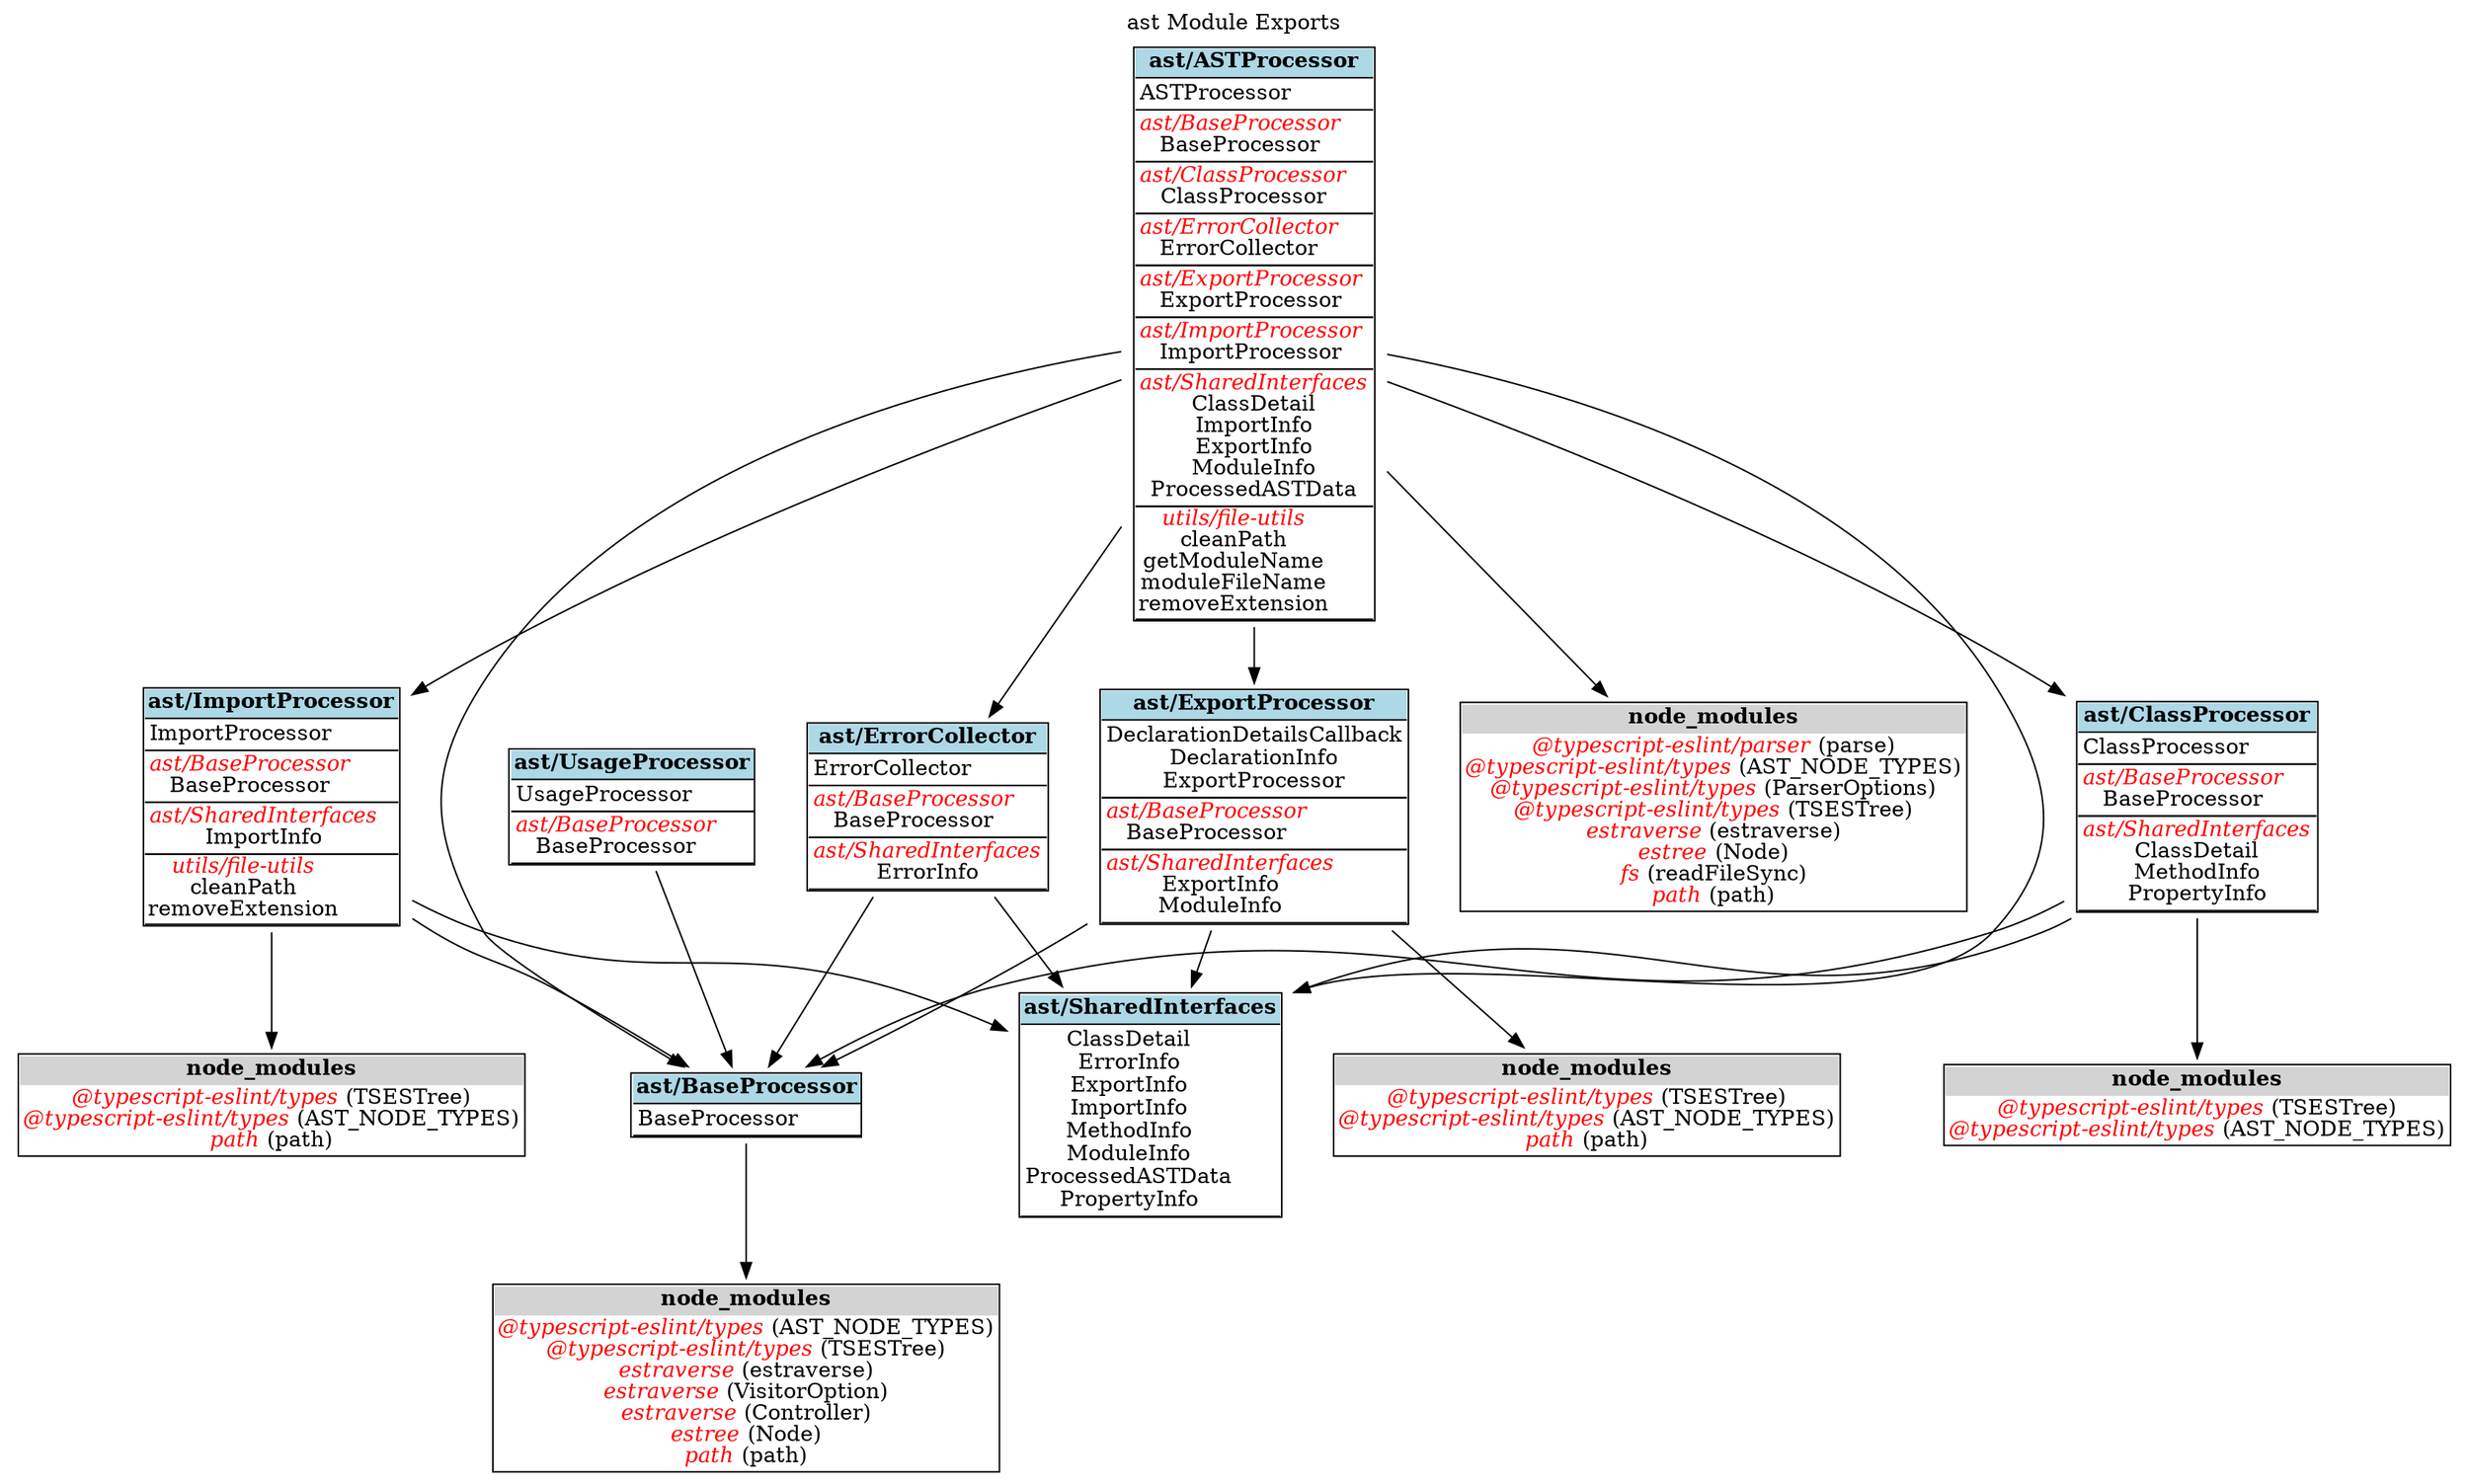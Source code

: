 digraph {label="ast Module Exports";
labelloc="t";
"ast/ASTProcessor" [shape=none, label=<<TABLE cellspacing="0" cellborder="0" align="left">
<TR><TD bgcolor="lightblue" align="center"><B>ast/ASTProcessor</B></TD></TR>
<TR><TD BORDER="1" SIDES="TB" align="left">
ASTProcessor<BR/>
</TD></TR>
<TR><TD BORDER="1" SIDES="TB" align="left">
<font color="red"><I>ast/BaseProcessor</I></font><BR/>
BaseProcessor<BR/>
</TD></TR>
<TR><TD BORDER="1" SIDES="TB" align="left">
<font color="red"><I>ast/ClassProcessor</I></font><BR/>
ClassProcessor<BR/>
</TD></TR>
<TR><TD BORDER="1" SIDES="TB" align="left">
<font color="red"><I>ast/ErrorCollector</I></font><BR/>
ErrorCollector<BR/>
</TD></TR>
<TR><TD BORDER="1" SIDES="TB" align="left">
<font color="red"><I>ast/ExportProcessor</I></font><BR/>
ExportProcessor<BR/>
</TD></TR>
<TR><TD BORDER="1" SIDES="TB" align="left">
<font color="red"><I>ast/ImportProcessor</I></font><BR/>
ImportProcessor<BR/>
</TD></TR>
<TR><TD BORDER="1" SIDES="TB" align="left">
<font color="red"><I>ast/SharedInterfaces</I></font><BR/>
ClassDetail<BR/>
ImportInfo<BR/>
ExportInfo<BR/>
ModuleInfo<BR/>
ProcessedASTData<BR/>
</TD></TR>
<TR><TD BORDER="1" SIDES="TB" cellpadding="1" align="left">
<font color="red"><I>utils/file-utils</I></font><BR/>
cleanPath<BR/>
getModuleName<BR/>
moduleFileName<BR/>
removeExtension<BR/>
</TD></TR>
</TABLE>>];
"ast/ASTProcessor-node_modules" [shape=none, label=<<TABLE cellspacing="0" cellborder="0" align="left">
<TR><TD bgcolor="lightgrey" align="center"><B>node_modules</B></TD></TR>
<TR><TD align="left">
<font color="red"><I>@typescript-eslint/parser</I></font> (parse)<BR/>
<font color="red"><I>@typescript-eslint/types</I></font> (AST_NODE_TYPES)<BR/>
<font color="red"><I>@typescript-eslint/types</I></font> (ParserOptions)<BR/>
<font color="red"><I>@typescript-eslint/types</I></font> (TSESTree)<BR/>
<font color="red"><I>estraverse</I></font> (estraverse)<BR/>
<font color="red"><I>estree</I></font> (Node)<BR/>
<font color="red"><I>fs</I></font> (readFileSync)<BR/>
<font color="red"><I>path</I></font> (path)<BR/>
</TD></TR>
</TABLE>>];
"ast/ASTProcessor"->"ast/ASTProcessor-node_modules";
"ast/BaseProcessor" [shape=none, label=<<TABLE cellspacing="0" cellborder="0" align="left">
<TR><TD bgcolor="lightblue" align="center"><B>ast/BaseProcessor</B></TD></TR>
<TR><TD BORDER="1" SIDES="TB" align="left">
BaseProcessor<BR/>
</TD></TR>
</TABLE>>];
"ast/BaseProcessor-node_modules" [shape=none, label=<<TABLE cellspacing="0" cellborder="0" align="left">
<TR><TD bgcolor="lightgrey" align="center"><B>node_modules</B></TD></TR>
<TR><TD align="left">
<font color="red"><I>@typescript-eslint/types</I></font> (AST_NODE_TYPES)<BR/>
<font color="red"><I>@typescript-eslint/types</I></font> (TSESTree)<BR/>
<font color="red"><I>estraverse</I></font> (estraverse)<BR/>
<font color="red"><I>estraverse</I></font> (VisitorOption)<BR/>
<font color="red"><I>estraverse</I></font> (Controller)<BR/>
<font color="red"><I>estree</I></font> (Node)<BR/>
<font color="red"><I>path</I></font> (path)<BR/>
</TD></TR>
</TABLE>>];
"ast/BaseProcessor"->"ast/BaseProcessor-node_modules";
"ast/ClassProcessor" [shape=none, label=<<TABLE cellspacing="0" cellborder="0" align="left">
<TR><TD bgcolor="lightblue" align="center"><B>ast/ClassProcessor</B></TD></TR>
<TR><TD BORDER="1" SIDES="TB" align="left">
ClassProcessor<BR/>
</TD></TR>
<TR><TD BORDER="1" SIDES="TB" align="left">
<font color="red"><I>ast/BaseProcessor</I></font><BR/>
BaseProcessor<BR/>
</TD></TR>
<TR><TD BORDER="1" SIDES="TB" align="left">
<font color="red"><I>ast/SharedInterfaces</I></font><BR/>
ClassDetail<BR/>
MethodInfo<BR/>
PropertyInfo<BR/>
</TD></TR>
</TABLE>>];
"ast/ClassProcessor-node_modules" [shape=none, label=<<TABLE cellspacing="0" cellborder="0" align="left">
<TR><TD bgcolor="lightgrey" align="center"><B>node_modules</B></TD></TR>
<TR><TD align="left">
<font color="red"><I>@typescript-eslint/types</I></font> (TSESTree)<BR/>
<font color="red"><I>@typescript-eslint/types</I></font> (AST_NODE_TYPES)<BR/>
</TD></TR>
</TABLE>>];
"ast/ClassProcessor"->"ast/ClassProcessor-node_modules";
"ast/ErrorCollector" [shape=none, label=<<TABLE cellspacing="0" cellborder="0" align="left">
<TR><TD bgcolor="lightblue" align="center"><B>ast/ErrorCollector</B></TD></TR>
<TR><TD BORDER="1" SIDES="TB" align="left">
ErrorCollector<BR/>
</TD></TR>
<TR><TD BORDER="1" SIDES="TB" align="left">
<font color="red"><I>ast/BaseProcessor</I></font><BR/>
BaseProcessor<BR/>
</TD></TR>
<TR><TD BORDER="1" SIDES="TB" align="left">
<font color="red"><I>ast/SharedInterfaces</I></font><BR/>
ErrorInfo<BR/>
</TD></TR>
</TABLE>>];
"ast/ExportProcessor" [shape=none, label=<<TABLE cellspacing="0" cellborder="0" align="left">
<TR><TD bgcolor="lightblue" align="center"><B>ast/ExportProcessor</B></TD></TR>
<TR><TD BORDER="1" SIDES="TB" align="left">
DeclarationDetailsCallback<BR/>
DeclarationInfo<BR/>
ExportProcessor<BR/>
</TD></TR>
<TR><TD BORDER="1" SIDES="TB" align="left">
<font color="red"><I>ast/BaseProcessor</I></font><BR/>
BaseProcessor<BR/>
</TD></TR>
<TR><TD BORDER="1" SIDES="TB" align="left">
<font color="red"><I>ast/SharedInterfaces</I></font><BR/>
ExportInfo<BR/>
ModuleInfo<BR/>
</TD></TR>
</TABLE>>];
"ast/ExportProcessor-node_modules" [shape=none, label=<<TABLE cellspacing="0" cellborder="0" align="left">
<TR><TD bgcolor="lightgrey" align="center"><B>node_modules</B></TD></TR>
<TR><TD align="left">
<font color="red"><I>@typescript-eslint/types</I></font> (TSESTree)<BR/>
<font color="red"><I>@typescript-eslint/types</I></font> (AST_NODE_TYPES)<BR/>
<font color="red"><I>path</I></font> (path)<BR/>
</TD></TR>
</TABLE>>];
"ast/ExportProcessor"->"ast/ExportProcessor-node_modules";
"ast/ImportProcessor" [shape=none, label=<<TABLE cellspacing="0" cellborder="0" align="left">
<TR><TD bgcolor="lightblue" align="center"><B>ast/ImportProcessor</B></TD></TR>
<TR><TD BORDER="1" SIDES="TB" align="left">
ImportProcessor<BR/>
</TD></TR>
<TR><TD BORDER="1" SIDES="TB" align="left">
<font color="red"><I>ast/BaseProcessor</I></font><BR/>
BaseProcessor<BR/>
</TD></TR>
<TR><TD BORDER="1" SIDES="TB" align="left">
<font color="red"><I>ast/SharedInterfaces</I></font><BR/>
ImportInfo<BR/>
</TD></TR>
<TR><TD BORDER="1" SIDES="TB" cellpadding="1" align="left">
<font color="red"><I>utils/file-utils</I></font><BR/>
cleanPath<BR/>
removeExtension<BR/>
</TD></TR>
</TABLE>>];
"ast/ImportProcessor-node_modules" [shape=none, label=<<TABLE cellspacing="0" cellborder="0" align="left">
<TR><TD bgcolor="lightgrey" align="center"><B>node_modules</B></TD></TR>
<TR><TD align="left">
<font color="red"><I>@typescript-eslint/types</I></font> (TSESTree)<BR/>
<font color="red"><I>@typescript-eslint/types</I></font> (AST_NODE_TYPES)<BR/>
<font color="red"><I>path</I></font> (path)<BR/>
</TD></TR>
</TABLE>>];
"ast/ImportProcessor"->"ast/ImportProcessor-node_modules";
"ast/SharedInterfaces" [shape=none, label=<<TABLE cellspacing="0" cellborder="0" align="left">
<TR><TD bgcolor="lightblue" align="center"><B>ast/SharedInterfaces</B></TD></TR>
<TR><TD BORDER="1" SIDES="TB" align="left">
ClassDetail<BR/>
ErrorInfo<BR/>
ExportInfo<BR/>
ImportInfo<BR/>
MethodInfo<BR/>
ModuleInfo<BR/>
ProcessedASTData<BR/>
PropertyInfo<BR/>
</TD></TR>
</TABLE>>];
"ast/UsageProcessor" [shape=none, label=<<TABLE cellspacing="0" cellborder="0" align="left">
<TR><TD bgcolor="lightblue" align="center"><B>ast/UsageProcessor</B></TD></TR>
<TR><TD BORDER="1" SIDES="TB" align="left">
UsageProcessor<BR/>
</TD></TR>
<TR><TD BORDER="1" SIDES="TB" align="left">
<font color="red"><I>ast/BaseProcessor</I></font><BR/>
BaseProcessor<BR/>
</TD></TR>
</TABLE>>];
"ast/ASTProcessor"->"ast/BaseProcessor";
"ast/ASTProcessor"->"ast/ClassProcessor";
"ast/ASTProcessor"->"ast/ErrorCollector";
"ast/ASTProcessor"->"ast/ExportProcessor";
"ast/ASTProcessor"->"ast/ImportProcessor";
"ast/ASTProcessor"->"ast/SharedInterfaces";
"ast/ClassProcessor"->"ast/BaseProcessor";
"ast/ClassProcessor"->"ast/SharedInterfaces";
"ast/ErrorCollector"->"ast/BaseProcessor";
"ast/ErrorCollector"->"ast/SharedInterfaces";
"ast/ExportProcessor"->"ast/BaseProcessor";
"ast/ExportProcessor"->"ast/SharedInterfaces";
"ast/ImportProcessor"->"ast/BaseProcessor";
"ast/ImportProcessor"->"ast/SharedInterfaces";
"ast/UsageProcessor"->"ast/BaseProcessor";
}
